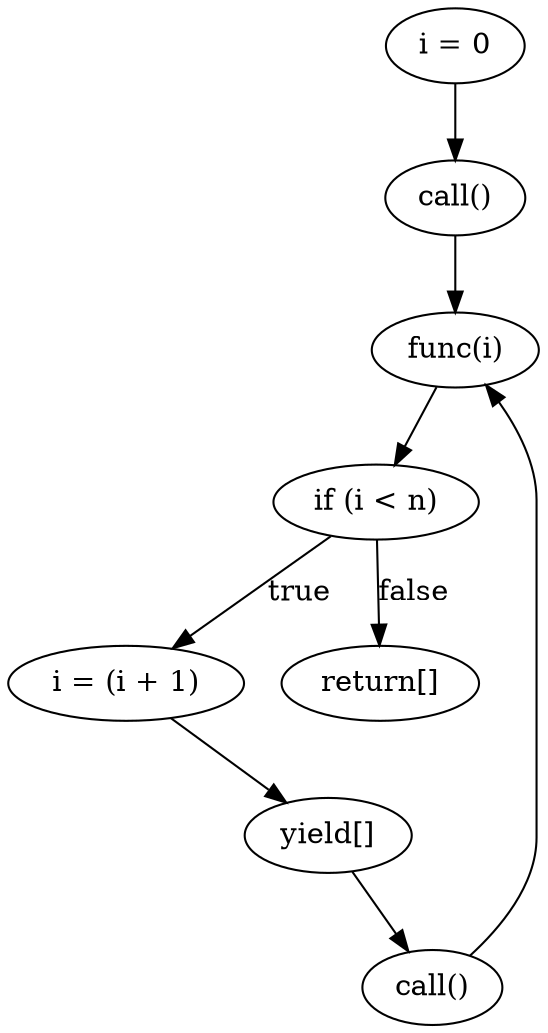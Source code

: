digraph {
    0 [ label = "i = 0" ]
    1 [ label = "if (i < n)" ]
    2 [ label = "i = (i + 1)" ]
    3 [ label = "yield[]" ]
    4 [ label = "return[]" ]
    5 [ label = "func(i)" ]
    6 [ label = "call()" ]
    7 [ label = "call()" ]
    6 -> 5 [ label = "" ]
    1 -> 2 [ label = "true" ]
    2 -> 3 [ label = "" ]
    5 -> 1 [ label = "" ]
    1 -> 4 [ label = "false" ]
    0 -> 6 [ label = "" ]
    3 -> 7 [ label = "" ]
    7 -> 5 [ label = "" ]
}
